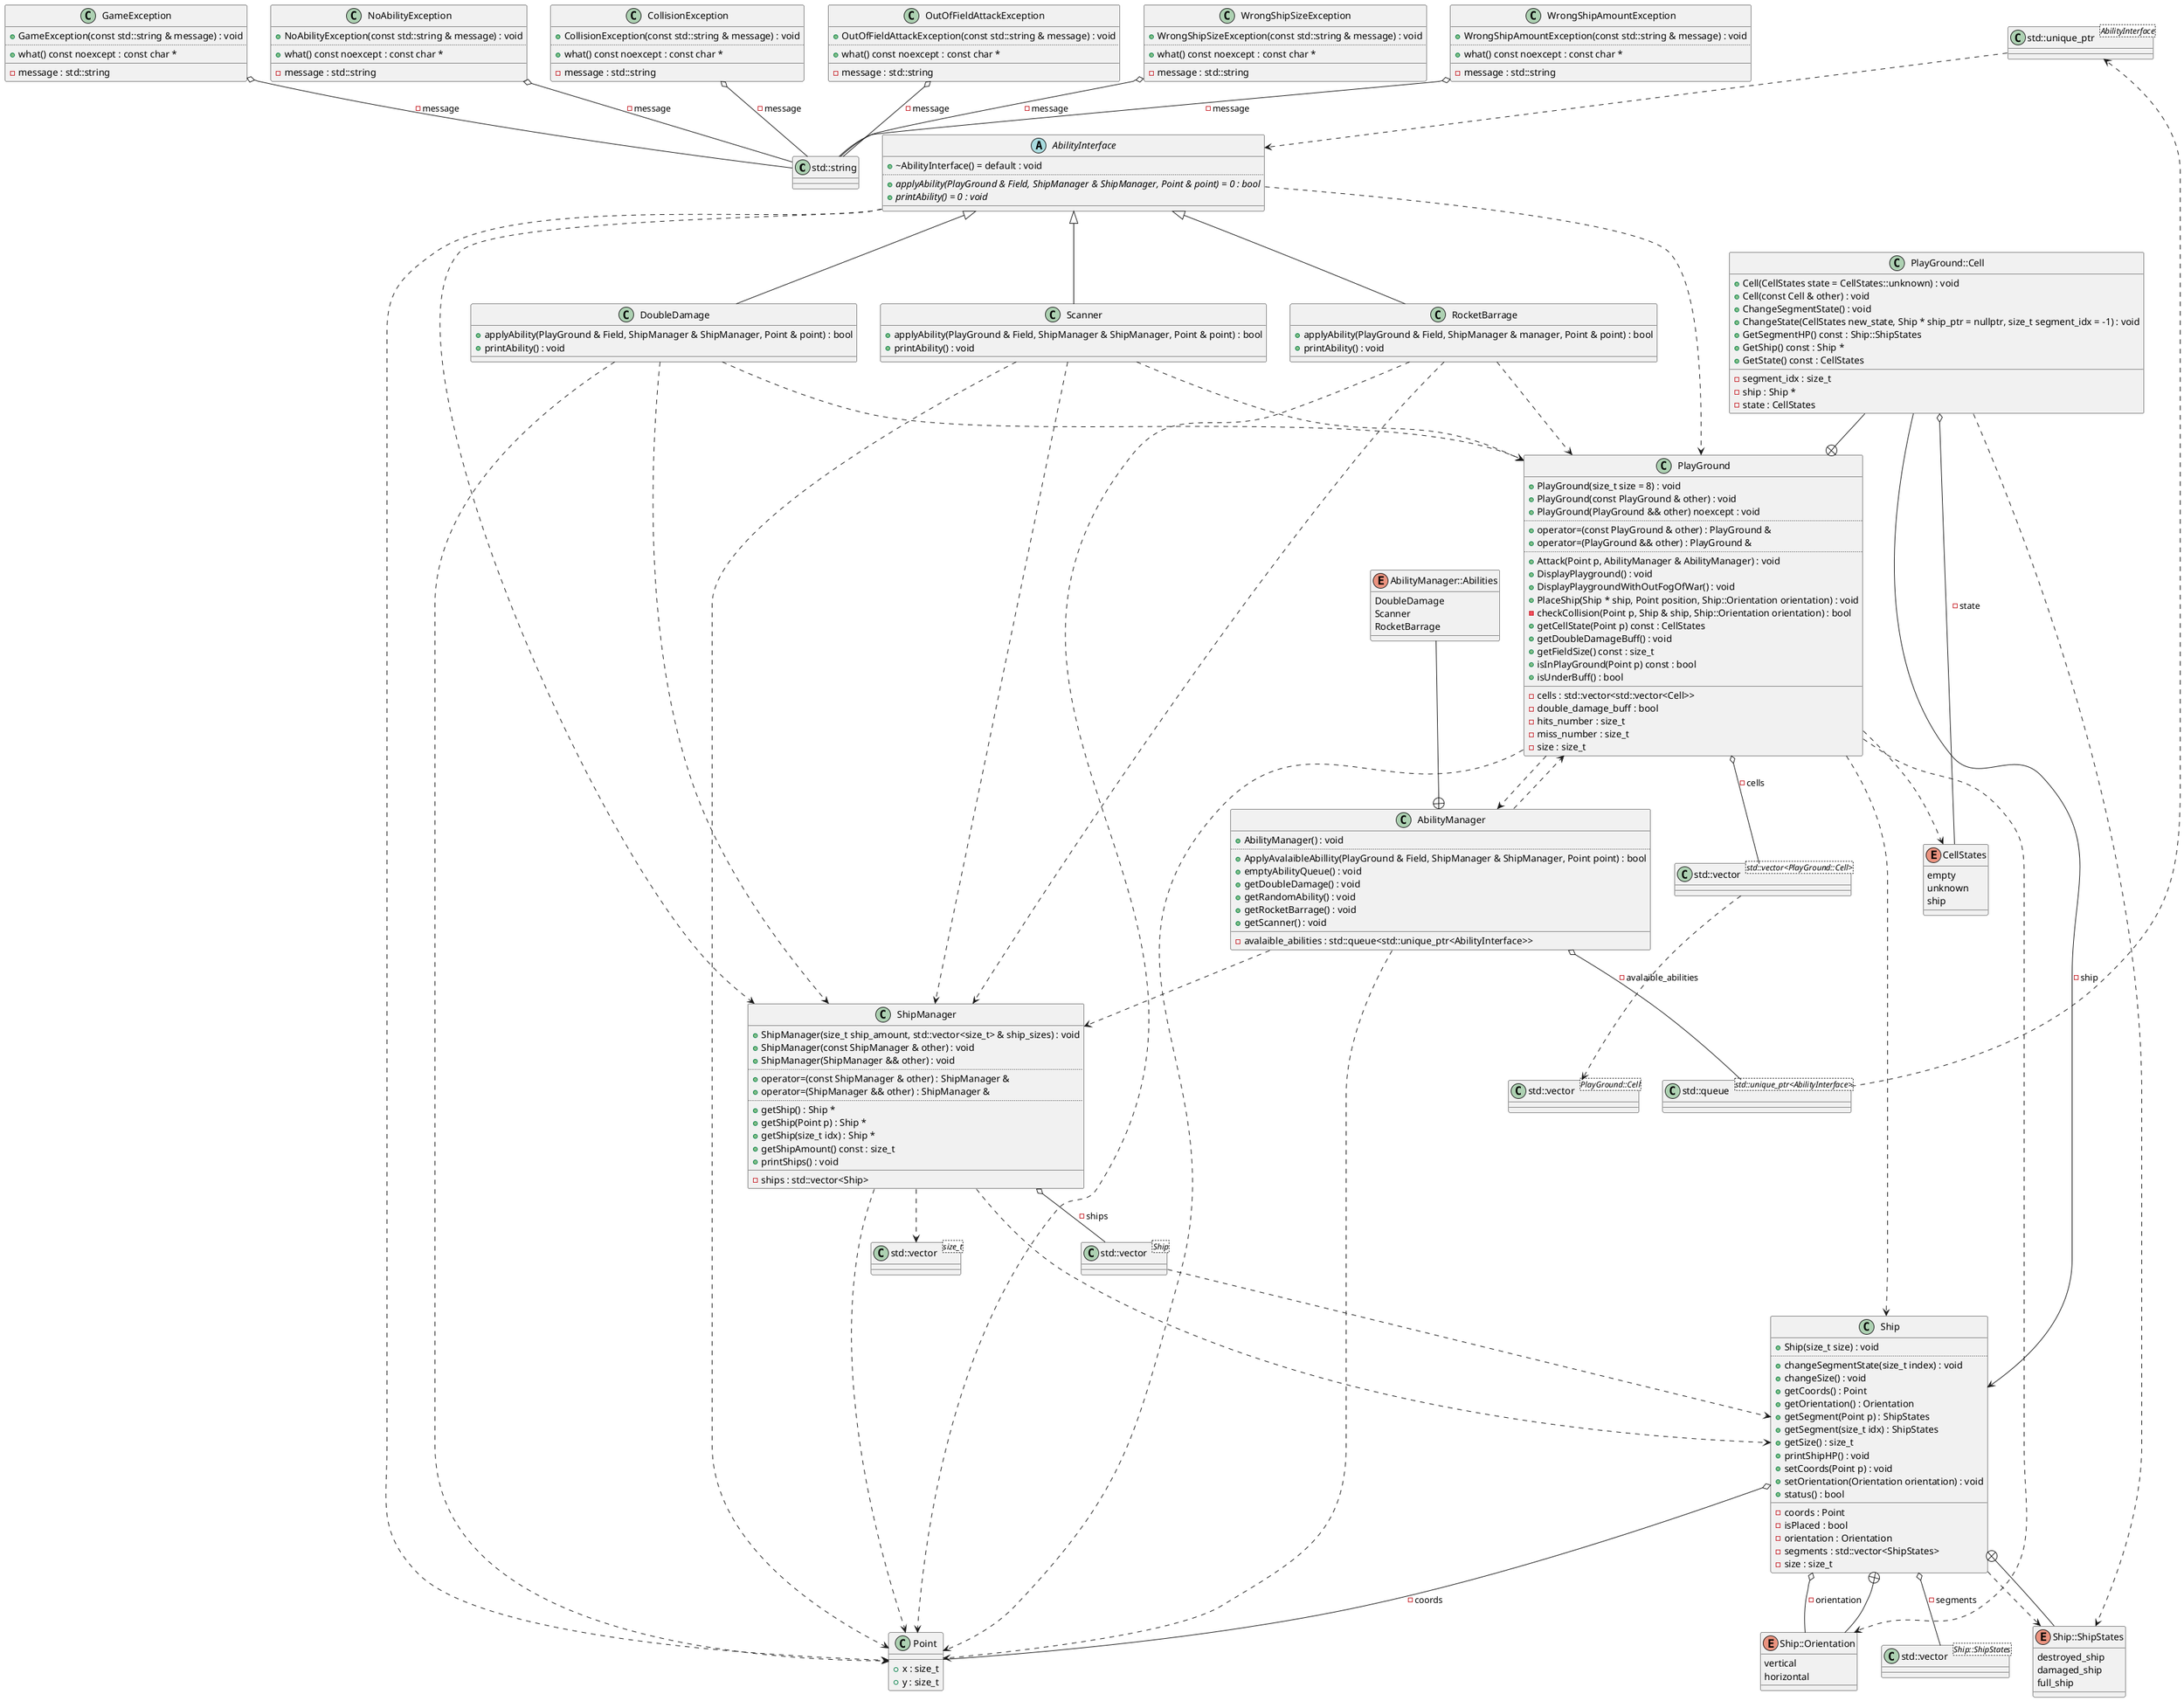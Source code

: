 @startuml
class "std::string" as C_0001275076681856179721
class C_0001275076681856179721 {
__
}
class "std::unique_ptr<AbilityInterface>" as C_0001603642456660510360
class C_0001603642456660510360 {
__
}
class "std::queue<std::unique_ptr<AbilityInterface>>" as C_0014774439470797125254
class C_0014774439470797125254 {
__
}
class "std::vector<Ship::ShipStates>" as C_0012070552035441967676
class C_0012070552035441967676 {
__
}
class "std::vector<PlayGround::Cell>" as C_0010394947047751168916
class C_0010394947047751168916 {
__
}
class "std::vector<std::vector<PlayGround::Cell>>" as C_0015276452310838919986
class C_0015276452310838919986 {
__
}
class "std::vector<size_t>" as C_0009048762651940375792
class C_0009048762651940375792 {
__
}
class "std::vector<Ship>" as C_0010668212532447068380
class C_0010668212532447068380 {
__
}
class "Point" as C_0017330203401231275776
class C_0017330203401231275776 {
__
+x : size_t
+y : size_t
}
abstract "AbilityInterface" as C_0018418403117949621286
abstract C_0018418403117949621286 {
+~AbilityInterface() = default : void
..
{abstract} +applyAbility(PlayGround & Field, ShipManager & ShipManager, Point & point) = 0 : bool
{abstract} +printAbility() = 0 : void
__
}
class "DoubleDamage" as C_0000648866158297546465
class C_0000648866158297546465 {
+applyAbility(PlayGround & Field, ShipManager & ShipManager, Point & point) : bool
+printAbility() : void
__
}
class "GameException" as C_0018289579989347309285
class C_0018289579989347309285 {
+GameException(const std::string & message) : void
..
+what() const noexcept : const char *
__
-message : std::string
}
class "NoAbilityException" as C_0005494508630382109428
class C_0005494508630382109428 {
+NoAbilityException(const std::string & message) : void
..
+what() const noexcept : const char *
__
-message : std::string
}
class "CollisionException" as C_0016096237383225318716
class C_0016096237383225318716 {
+CollisionException(const std::string & message) : void
..
+what() const noexcept : const char *
__
-message : std::string
}
class "OutOfFieldAttackException" as C_0006488909643758798999
class C_0006488909643758798999 {
+OutOfFieldAttackException(const std::string & message) : void
..
+what() const noexcept : const char *
__
-message : std::string
}
class "WrongShipSizeException" as C_0002765608692022154684
class C_0002765608692022154684 {
+WrongShipSizeException(const std::string & message) : void
..
+what() const noexcept : const char *
__
-message : std::string
}
class "WrongShipAmountException" as C_0006132211642022131397
class C_0006132211642022131397 {
+WrongShipAmountException(const std::string & message) : void
..
+what() const noexcept : const char *
__
-message : std::string
}
class "Scanner" as C_0013402225055324596433
class C_0013402225055324596433 {
+applyAbility(PlayGround & Field, ShipManager & ShipManager, Point & point) : bool
+printAbility() : void
__
}
class "RocketBarrage" as C_0011998025940278914008
class C_0011998025940278914008 {
+applyAbility(PlayGround & Field, ShipManager & manager, Point & point) : bool
+printAbility() : void
__
}
class "AbilityManager" as C_0002235219345516323367
class C_0002235219345516323367 {
+AbilityManager() : void
..
+ApplyAvalaibleAbillity(PlayGround & Field, ShipManager & ShipManager, Point point) : bool
+emptyAbilityQueue() : void
+getDoubleDamage() : void
+getRandomAbility() : void
+getRocketBarrage() : void
+getScanner() : void
__
-avalaible_abilities : std::queue<std::unique_ptr<AbilityInterface>>
}
enum "AbilityManager::Abilities" as C_0001910837611024354575
enum C_0001910837611024354575 {
DoubleDamage
Scanner
RocketBarrage
}
class "Ship" as C_0014529657433315016423
class C_0014529657433315016423 {
+Ship(size_t size) : void
..
+changeSegmentState(size_t index) : void
+changeSize() : void
+getCoords() : Point
+getOrientation() : Orientation
+getSegment(Point p) : ShipStates
+getSegment(size_t idx) : ShipStates
+getSize() : size_t
+printShipHP() : void
+setCoords(Point p) : void
+setOrientation(Orientation orientation) : void
+status() : bool
__
-coords : Point
-isPlaced : bool
-orientation : Orientation
-segments : std::vector<ShipStates>
-size : size_t
}
enum "Ship::Orientation" as C_0015200704647938469073
enum C_0015200704647938469073 {
vertical
horizontal
}
enum "Ship::ShipStates" as C_0009844379697287645638
enum C_0009844379697287645638 {
destroyed_ship
damaged_ship
full_ship
}
enum "CellStates" as C_0007786281775014655181
enum C_0007786281775014655181 {
empty
unknown
ship
}
class "PlayGround" as C_0006558446222404021839
class C_0006558446222404021839 {
+PlayGround(size_t size = 8) : void
+PlayGround(const PlayGround & other) : void
+PlayGround(PlayGround && other) noexcept : void
..
+operator=(const PlayGround & other) : PlayGround &
+operator=(PlayGround && other) : PlayGround &
..
+Attack(Point p, AbilityManager & AbilityManager) : void
+DisplayPlayground() : void
+DisplayPlaygroundWithOutFogOfWar() : void
+PlaceShip(Ship * ship, Point position, Ship::Orientation orientation) : void
-checkCollision(Point p, Ship & ship, Ship::Orientation orientation) : bool
+getCellState(Point p) const : CellStates
+getDoubleDamageBuff() : void
+getFieldSize() const : size_t
+isInPlayGround(Point p) const : bool
+isUnderBuff() : bool
__
-cells : std::vector<std::vector<Cell>>
-double_damage_buff : bool
-hits_number : size_t
-miss_number : size_t
-size : size_t
}
class "PlayGround::Cell" as C_0005246984515395044746
class C_0005246984515395044746 {
+Cell(CellStates state = CellStates::unknown) : void
+Cell(const Cell & other) : void
+ChangeSegmentState() : void
+ChangeState(CellStates new_state, Ship * ship_ptr = nullptr, size_t segment_idx = -1) : void
+GetSegmentHP() const : Ship::ShipStates
+GetShip() const : Ship *
+GetState() const : CellStates
__
-segment_idx : size_t
-ship : Ship *
-state : CellStates
}
class "ShipManager" as C_0017499122254539489506
class C_0017499122254539489506 {
+ShipManager(size_t ship_amount, std::vector<size_t> & ship_sizes) : void
+ShipManager(const ShipManager & other) : void
+ShipManager(ShipManager && other) : void
..
+operator=(const ShipManager & other) : ShipManager &
+operator=(ShipManager && other) : ShipManager &
..
+getShip() : Ship *
+getShip(Point p) : Ship *
+getShip(size_t idx) : Ship *
+getShipAmount() const : size_t
+printShips() : void
__
-ships : std::vector<Ship>
}
C_0001603642456660510360 ..> C_0018418403117949621286
C_0014774439470797125254 ..> C_0001603642456660510360
C_0015276452310838919986 ..> C_0010394947047751168916
C_0010668212532447068380 ..> C_0014529657433315016423
C_0018418403117949621286 ..> C_0006558446222404021839
C_0018418403117949621286 ..> C_0017499122254539489506
C_0018418403117949621286 ..> C_0017330203401231275776
C_0000648866158297546465 ..> C_0006558446222404021839
C_0000648866158297546465 ..> C_0017499122254539489506
C_0000648866158297546465 ..> C_0017330203401231275776
C_0018418403117949621286 <|-- C_0000648866158297546465

C_0018289579989347309285 o-- C_0001275076681856179721 : -message
C_0005494508630382109428 o-- C_0001275076681856179721 : -message
C_0016096237383225318716 o-- C_0001275076681856179721 : -message
C_0006488909643758798999 o-- C_0001275076681856179721 : -message
C_0002765608692022154684 o-- C_0001275076681856179721 : -message
C_0006132211642022131397 o-- C_0001275076681856179721 : -message
C_0013402225055324596433 ..> C_0006558446222404021839
C_0013402225055324596433 ..> C_0017499122254539489506
C_0013402225055324596433 ..> C_0017330203401231275776
C_0018418403117949621286 <|-- C_0013402225055324596433

C_0011998025940278914008 ..> C_0006558446222404021839
C_0011998025940278914008 ..> C_0017499122254539489506
C_0011998025940278914008 ..> C_0017330203401231275776
C_0018418403117949621286 <|-- C_0011998025940278914008

C_0002235219345516323367 ..> C_0006558446222404021839
C_0002235219345516323367 ..> C_0017499122254539489506
C_0002235219345516323367 ..> C_0017330203401231275776
C_0002235219345516323367 o-- C_0014774439470797125254 : -avalaible_abilities
C_0001910837611024354575 --+ C_0002235219345516323367
C_0014529657433315016423 ..> C_0009844379697287645638
C_0014529657433315016423 o-- C_0017330203401231275776 : -coords
C_0014529657433315016423 o-- C_0015200704647938469073 : -orientation
C_0014529657433315016423 o-- C_0012070552035441967676 : -segments
C_0015200704647938469073 --+ C_0014529657433315016423
C_0009844379697287645638 --+ C_0014529657433315016423
C_0006558446222404021839 ..> C_0017330203401231275776
C_0006558446222404021839 ..> C_0014529657433315016423
C_0006558446222404021839 ..> C_0015200704647938469073
C_0006558446222404021839 ..> C_0002235219345516323367
C_0006558446222404021839 ..> C_0007786281775014655181
C_0006558446222404021839 o-- C_0015276452310838919986 : -cells
C_0005246984515395044746 --+ C_0006558446222404021839
C_0005246984515395044746 ..> C_0009844379697287645638
C_0005246984515395044746 o-- C_0007786281775014655181 : -state
C_0005246984515395044746 --> C_0014529657433315016423 : -ship
C_0017499122254539489506 ..> C_0009048762651940375792
C_0017499122254539489506 ..> C_0014529657433315016423
C_0017499122254539489506 ..> C_0017330203401231275776
C_0017499122254539489506 o-- C_0010668212532447068380 : -ships

'Generated with clang-uml, version 0.5.5
'LLVM version Ubuntu clang version 18.1.3 (1ubuntu1)
@enduml
